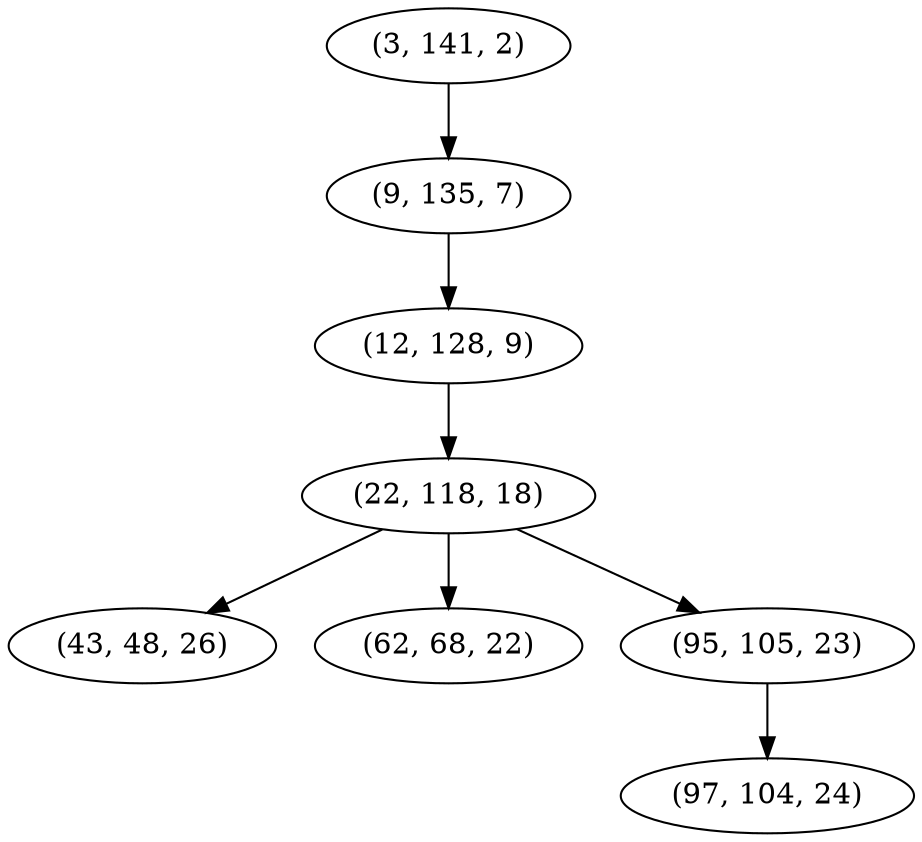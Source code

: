 digraph tree {
    "(3, 141, 2)";
    "(9, 135, 7)";
    "(12, 128, 9)";
    "(22, 118, 18)";
    "(43, 48, 26)";
    "(62, 68, 22)";
    "(95, 105, 23)";
    "(97, 104, 24)";
    "(3, 141, 2)" -> "(9, 135, 7)";
    "(9, 135, 7)" -> "(12, 128, 9)";
    "(12, 128, 9)" -> "(22, 118, 18)";
    "(22, 118, 18)" -> "(43, 48, 26)";
    "(22, 118, 18)" -> "(62, 68, 22)";
    "(22, 118, 18)" -> "(95, 105, 23)";
    "(95, 105, 23)" -> "(97, 104, 24)";
}
